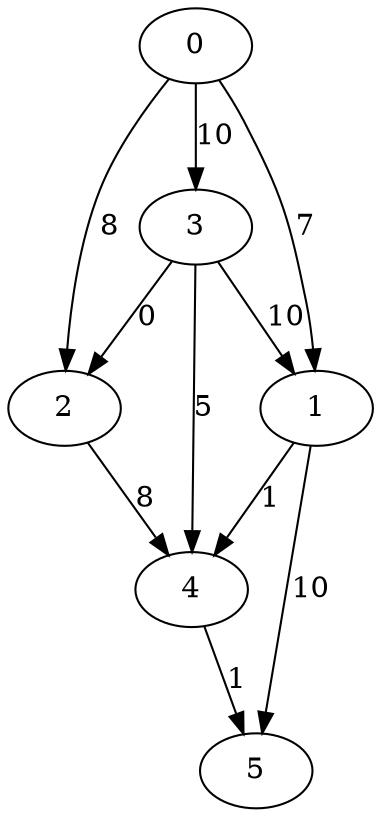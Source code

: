  digraph graphe {

2 -> 4 [label = 8]
4 -> 5 [label = 1]
1 -> 4 [label = 1]
1 -> 5 [label = 10]
0 -> 2 [label = 8]
0 -> 1 [label = 7]
0 -> 3 [label = 10]
3 -> 4 [label = 5]
3 -> 1 [label = 10]
3 -> 2 [label = 0]

}

